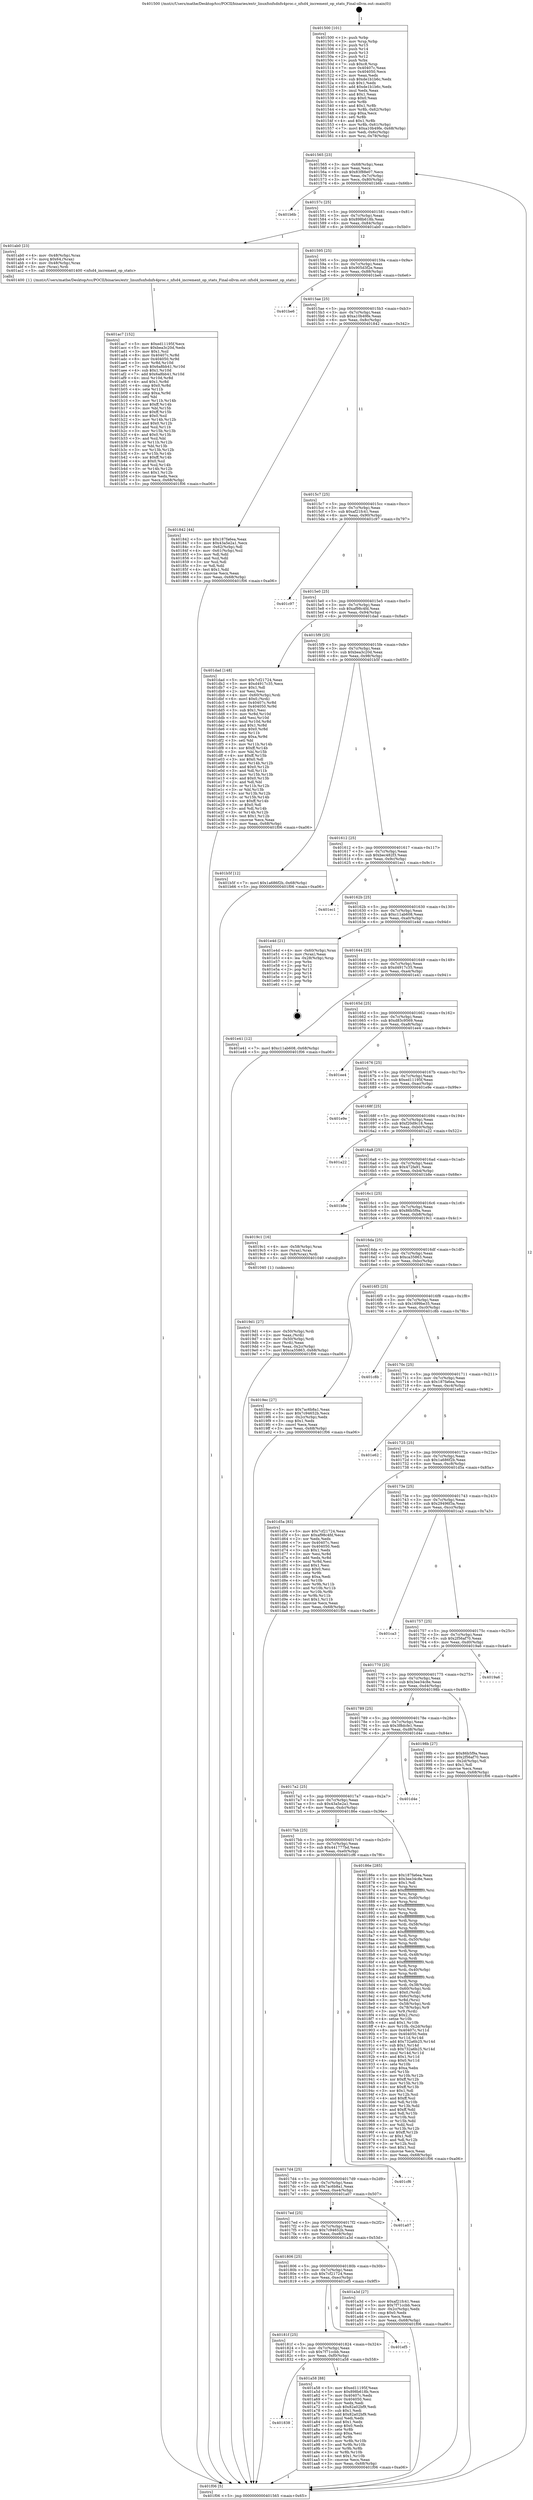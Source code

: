 digraph "0x401500" {
  label = "0x401500 (/mnt/c/Users/mathe/Desktop/tcc/POCII/binaries/extr_linuxfsnfsdnfs4proc.c_nfsd4_increment_op_stats_Final-ollvm.out::main(0))"
  labelloc = "t"
  node[shape=record]

  Entry [label="",width=0.3,height=0.3,shape=circle,fillcolor=black,style=filled]
  "0x401565" [label="{
     0x401565 [23]\l
     | [instrs]\l
     &nbsp;&nbsp;0x401565 \<+3\>: mov -0x68(%rbp),%eax\l
     &nbsp;&nbsp;0x401568 \<+2\>: mov %eax,%ecx\l
     &nbsp;&nbsp;0x40156a \<+6\>: sub $0x83f88e07,%ecx\l
     &nbsp;&nbsp;0x401570 \<+3\>: mov %eax,-0x7c(%rbp)\l
     &nbsp;&nbsp;0x401573 \<+3\>: mov %ecx,-0x80(%rbp)\l
     &nbsp;&nbsp;0x401576 \<+6\>: je 0000000000401b6b \<main+0x66b\>\l
  }"]
  "0x401b6b" [label="{
     0x401b6b\l
  }", style=dashed]
  "0x40157c" [label="{
     0x40157c [25]\l
     | [instrs]\l
     &nbsp;&nbsp;0x40157c \<+5\>: jmp 0000000000401581 \<main+0x81\>\l
     &nbsp;&nbsp;0x401581 \<+3\>: mov -0x7c(%rbp),%eax\l
     &nbsp;&nbsp;0x401584 \<+5\>: sub $0x898b618b,%eax\l
     &nbsp;&nbsp;0x401589 \<+6\>: mov %eax,-0x84(%rbp)\l
     &nbsp;&nbsp;0x40158f \<+6\>: je 0000000000401ab0 \<main+0x5b0\>\l
  }"]
  Exit [label="",width=0.3,height=0.3,shape=circle,fillcolor=black,style=filled,peripheries=2]
  "0x401ab0" [label="{
     0x401ab0 [23]\l
     | [instrs]\l
     &nbsp;&nbsp;0x401ab0 \<+4\>: mov -0x48(%rbp),%rax\l
     &nbsp;&nbsp;0x401ab4 \<+7\>: movq $0x64,(%rax)\l
     &nbsp;&nbsp;0x401abb \<+4\>: mov -0x48(%rbp),%rax\l
     &nbsp;&nbsp;0x401abf \<+3\>: mov (%rax),%rdi\l
     &nbsp;&nbsp;0x401ac2 \<+5\>: call 0000000000401400 \<nfsd4_increment_op_stats\>\l
     | [calls]\l
     &nbsp;&nbsp;0x401400 \{1\} (/mnt/c/Users/mathe/Desktop/tcc/POCII/binaries/extr_linuxfsnfsdnfs4proc.c_nfsd4_increment_op_stats_Final-ollvm.out::nfsd4_increment_op_stats)\l
  }"]
  "0x401595" [label="{
     0x401595 [25]\l
     | [instrs]\l
     &nbsp;&nbsp;0x401595 \<+5\>: jmp 000000000040159a \<main+0x9a\>\l
     &nbsp;&nbsp;0x40159a \<+3\>: mov -0x7c(%rbp),%eax\l
     &nbsp;&nbsp;0x40159d \<+5\>: sub $0x905d3f2e,%eax\l
     &nbsp;&nbsp;0x4015a2 \<+6\>: mov %eax,-0x88(%rbp)\l
     &nbsp;&nbsp;0x4015a8 \<+6\>: je 0000000000401be6 \<main+0x6e6\>\l
  }"]
  "0x401ac7" [label="{
     0x401ac7 [152]\l
     | [instrs]\l
     &nbsp;&nbsp;0x401ac7 \<+5\>: mov $0xed11195f,%ecx\l
     &nbsp;&nbsp;0x401acc \<+5\>: mov $0xbea3c20d,%edx\l
     &nbsp;&nbsp;0x401ad1 \<+3\>: mov $0x1,%sil\l
     &nbsp;&nbsp;0x401ad4 \<+8\>: mov 0x40407c,%r8d\l
     &nbsp;&nbsp;0x401adc \<+8\>: mov 0x404050,%r9d\l
     &nbsp;&nbsp;0x401ae4 \<+3\>: mov %r8d,%r10d\l
     &nbsp;&nbsp;0x401ae7 \<+7\>: sub $0x6a8bb41,%r10d\l
     &nbsp;&nbsp;0x401aee \<+4\>: sub $0x1,%r10d\l
     &nbsp;&nbsp;0x401af2 \<+7\>: add $0x6a8bb41,%r10d\l
     &nbsp;&nbsp;0x401af9 \<+4\>: imul %r10d,%r8d\l
     &nbsp;&nbsp;0x401afd \<+4\>: and $0x1,%r8d\l
     &nbsp;&nbsp;0x401b01 \<+4\>: cmp $0x0,%r8d\l
     &nbsp;&nbsp;0x401b05 \<+4\>: sete %r11b\l
     &nbsp;&nbsp;0x401b09 \<+4\>: cmp $0xa,%r9d\l
     &nbsp;&nbsp;0x401b0d \<+3\>: setl %bl\l
     &nbsp;&nbsp;0x401b10 \<+3\>: mov %r11b,%r14b\l
     &nbsp;&nbsp;0x401b13 \<+4\>: xor $0xff,%r14b\l
     &nbsp;&nbsp;0x401b17 \<+3\>: mov %bl,%r15b\l
     &nbsp;&nbsp;0x401b1a \<+4\>: xor $0xff,%r15b\l
     &nbsp;&nbsp;0x401b1e \<+4\>: xor $0x0,%sil\l
     &nbsp;&nbsp;0x401b22 \<+3\>: mov %r14b,%r12b\l
     &nbsp;&nbsp;0x401b25 \<+4\>: and $0x0,%r12b\l
     &nbsp;&nbsp;0x401b29 \<+3\>: and %sil,%r11b\l
     &nbsp;&nbsp;0x401b2c \<+3\>: mov %r15b,%r13b\l
     &nbsp;&nbsp;0x401b2f \<+4\>: and $0x0,%r13b\l
     &nbsp;&nbsp;0x401b33 \<+3\>: and %sil,%bl\l
     &nbsp;&nbsp;0x401b36 \<+3\>: or %r11b,%r12b\l
     &nbsp;&nbsp;0x401b39 \<+3\>: or %bl,%r13b\l
     &nbsp;&nbsp;0x401b3c \<+3\>: xor %r13b,%r12b\l
     &nbsp;&nbsp;0x401b3f \<+3\>: or %r15b,%r14b\l
     &nbsp;&nbsp;0x401b42 \<+4\>: xor $0xff,%r14b\l
     &nbsp;&nbsp;0x401b46 \<+4\>: or $0x0,%sil\l
     &nbsp;&nbsp;0x401b4a \<+3\>: and %sil,%r14b\l
     &nbsp;&nbsp;0x401b4d \<+3\>: or %r14b,%r12b\l
     &nbsp;&nbsp;0x401b50 \<+4\>: test $0x1,%r12b\l
     &nbsp;&nbsp;0x401b54 \<+3\>: cmovne %edx,%ecx\l
     &nbsp;&nbsp;0x401b57 \<+3\>: mov %ecx,-0x68(%rbp)\l
     &nbsp;&nbsp;0x401b5a \<+5\>: jmp 0000000000401f06 \<main+0xa06\>\l
  }"]
  "0x401be6" [label="{
     0x401be6\l
  }", style=dashed]
  "0x4015ae" [label="{
     0x4015ae [25]\l
     | [instrs]\l
     &nbsp;&nbsp;0x4015ae \<+5\>: jmp 00000000004015b3 \<main+0xb3\>\l
     &nbsp;&nbsp;0x4015b3 \<+3\>: mov -0x7c(%rbp),%eax\l
     &nbsp;&nbsp;0x4015b6 \<+5\>: sub $0xa10b49fe,%eax\l
     &nbsp;&nbsp;0x4015bb \<+6\>: mov %eax,-0x8c(%rbp)\l
     &nbsp;&nbsp;0x4015c1 \<+6\>: je 0000000000401842 \<main+0x342\>\l
  }"]
  "0x401838" [label="{
     0x401838\l
  }", style=dashed]
  "0x401842" [label="{
     0x401842 [44]\l
     | [instrs]\l
     &nbsp;&nbsp;0x401842 \<+5\>: mov $0x187fa6ea,%eax\l
     &nbsp;&nbsp;0x401847 \<+5\>: mov $0x43a5e2a1,%ecx\l
     &nbsp;&nbsp;0x40184c \<+3\>: mov -0x62(%rbp),%dl\l
     &nbsp;&nbsp;0x40184f \<+4\>: mov -0x61(%rbp),%sil\l
     &nbsp;&nbsp;0x401853 \<+3\>: mov %dl,%dil\l
     &nbsp;&nbsp;0x401856 \<+3\>: and %sil,%dil\l
     &nbsp;&nbsp;0x401859 \<+3\>: xor %sil,%dl\l
     &nbsp;&nbsp;0x40185c \<+3\>: or %dl,%dil\l
     &nbsp;&nbsp;0x40185f \<+4\>: test $0x1,%dil\l
     &nbsp;&nbsp;0x401863 \<+3\>: cmovne %ecx,%eax\l
     &nbsp;&nbsp;0x401866 \<+3\>: mov %eax,-0x68(%rbp)\l
     &nbsp;&nbsp;0x401869 \<+5\>: jmp 0000000000401f06 \<main+0xa06\>\l
  }"]
  "0x4015c7" [label="{
     0x4015c7 [25]\l
     | [instrs]\l
     &nbsp;&nbsp;0x4015c7 \<+5\>: jmp 00000000004015cc \<main+0xcc\>\l
     &nbsp;&nbsp;0x4015cc \<+3\>: mov -0x7c(%rbp),%eax\l
     &nbsp;&nbsp;0x4015cf \<+5\>: sub $0xaf21fc41,%eax\l
     &nbsp;&nbsp;0x4015d4 \<+6\>: mov %eax,-0x90(%rbp)\l
     &nbsp;&nbsp;0x4015da \<+6\>: je 0000000000401c97 \<main+0x797\>\l
  }"]
  "0x401f06" [label="{
     0x401f06 [5]\l
     | [instrs]\l
     &nbsp;&nbsp;0x401f06 \<+5\>: jmp 0000000000401565 \<main+0x65\>\l
  }"]
  "0x401500" [label="{
     0x401500 [101]\l
     | [instrs]\l
     &nbsp;&nbsp;0x401500 \<+1\>: push %rbp\l
     &nbsp;&nbsp;0x401501 \<+3\>: mov %rsp,%rbp\l
     &nbsp;&nbsp;0x401504 \<+2\>: push %r15\l
     &nbsp;&nbsp;0x401506 \<+2\>: push %r14\l
     &nbsp;&nbsp;0x401508 \<+2\>: push %r13\l
     &nbsp;&nbsp;0x40150a \<+2\>: push %r12\l
     &nbsp;&nbsp;0x40150c \<+1\>: push %rbx\l
     &nbsp;&nbsp;0x40150d \<+7\>: sub $0xc8,%rsp\l
     &nbsp;&nbsp;0x401514 \<+7\>: mov 0x40407c,%eax\l
     &nbsp;&nbsp;0x40151b \<+7\>: mov 0x404050,%ecx\l
     &nbsp;&nbsp;0x401522 \<+2\>: mov %eax,%edx\l
     &nbsp;&nbsp;0x401524 \<+6\>: sub $0xde1b1b6c,%edx\l
     &nbsp;&nbsp;0x40152a \<+3\>: sub $0x1,%edx\l
     &nbsp;&nbsp;0x40152d \<+6\>: add $0xde1b1b6c,%edx\l
     &nbsp;&nbsp;0x401533 \<+3\>: imul %edx,%eax\l
     &nbsp;&nbsp;0x401536 \<+3\>: and $0x1,%eax\l
     &nbsp;&nbsp;0x401539 \<+3\>: cmp $0x0,%eax\l
     &nbsp;&nbsp;0x40153c \<+4\>: sete %r8b\l
     &nbsp;&nbsp;0x401540 \<+4\>: and $0x1,%r8b\l
     &nbsp;&nbsp;0x401544 \<+4\>: mov %r8b,-0x62(%rbp)\l
     &nbsp;&nbsp;0x401548 \<+3\>: cmp $0xa,%ecx\l
     &nbsp;&nbsp;0x40154b \<+4\>: setl %r8b\l
     &nbsp;&nbsp;0x40154f \<+4\>: and $0x1,%r8b\l
     &nbsp;&nbsp;0x401553 \<+4\>: mov %r8b,-0x61(%rbp)\l
     &nbsp;&nbsp;0x401557 \<+7\>: movl $0xa10b49fe,-0x68(%rbp)\l
     &nbsp;&nbsp;0x40155e \<+3\>: mov %edi,-0x6c(%rbp)\l
     &nbsp;&nbsp;0x401561 \<+4\>: mov %rsi,-0x78(%rbp)\l
  }"]
  "0x401a58" [label="{
     0x401a58 [88]\l
     | [instrs]\l
     &nbsp;&nbsp;0x401a58 \<+5\>: mov $0xed11195f,%eax\l
     &nbsp;&nbsp;0x401a5d \<+5\>: mov $0x898b618b,%ecx\l
     &nbsp;&nbsp;0x401a62 \<+7\>: mov 0x40407c,%edx\l
     &nbsp;&nbsp;0x401a69 \<+7\>: mov 0x404050,%esi\l
     &nbsp;&nbsp;0x401a70 \<+2\>: mov %edx,%edi\l
     &nbsp;&nbsp;0x401a72 \<+6\>: sub $0x82a02bf9,%edi\l
     &nbsp;&nbsp;0x401a78 \<+3\>: sub $0x1,%edi\l
     &nbsp;&nbsp;0x401a7b \<+6\>: add $0x82a02bf9,%edi\l
     &nbsp;&nbsp;0x401a81 \<+3\>: imul %edi,%edx\l
     &nbsp;&nbsp;0x401a84 \<+3\>: and $0x1,%edx\l
     &nbsp;&nbsp;0x401a87 \<+3\>: cmp $0x0,%edx\l
     &nbsp;&nbsp;0x401a8a \<+4\>: sete %r8b\l
     &nbsp;&nbsp;0x401a8e \<+3\>: cmp $0xa,%esi\l
     &nbsp;&nbsp;0x401a91 \<+4\>: setl %r9b\l
     &nbsp;&nbsp;0x401a95 \<+3\>: mov %r8b,%r10b\l
     &nbsp;&nbsp;0x401a98 \<+3\>: and %r9b,%r10b\l
     &nbsp;&nbsp;0x401a9b \<+3\>: xor %r9b,%r8b\l
     &nbsp;&nbsp;0x401a9e \<+3\>: or %r8b,%r10b\l
     &nbsp;&nbsp;0x401aa1 \<+4\>: test $0x1,%r10b\l
     &nbsp;&nbsp;0x401aa5 \<+3\>: cmovne %ecx,%eax\l
     &nbsp;&nbsp;0x401aa8 \<+3\>: mov %eax,-0x68(%rbp)\l
     &nbsp;&nbsp;0x401aab \<+5\>: jmp 0000000000401f06 \<main+0xa06\>\l
  }"]
  "0x401c97" [label="{
     0x401c97\l
  }", style=dashed]
  "0x4015e0" [label="{
     0x4015e0 [25]\l
     | [instrs]\l
     &nbsp;&nbsp;0x4015e0 \<+5\>: jmp 00000000004015e5 \<main+0xe5\>\l
     &nbsp;&nbsp;0x4015e5 \<+3\>: mov -0x7c(%rbp),%eax\l
     &nbsp;&nbsp;0x4015e8 \<+5\>: sub $0xaf98c4fd,%eax\l
     &nbsp;&nbsp;0x4015ed \<+6\>: mov %eax,-0x94(%rbp)\l
     &nbsp;&nbsp;0x4015f3 \<+6\>: je 0000000000401dad \<main+0x8ad\>\l
  }"]
  "0x40181f" [label="{
     0x40181f [25]\l
     | [instrs]\l
     &nbsp;&nbsp;0x40181f \<+5\>: jmp 0000000000401824 \<main+0x324\>\l
     &nbsp;&nbsp;0x401824 \<+3\>: mov -0x7c(%rbp),%eax\l
     &nbsp;&nbsp;0x401827 \<+5\>: sub $0x7f71ccbb,%eax\l
     &nbsp;&nbsp;0x40182c \<+6\>: mov %eax,-0xf0(%rbp)\l
     &nbsp;&nbsp;0x401832 \<+6\>: je 0000000000401a58 \<main+0x558\>\l
  }"]
  "0x401dad" [label="{
     0x401dad [148]\l
     | [instrs]\l
     &nbsp;&nbsp;0x401dad \<+5\>: mov $0x7cf21724,%eax\l
     &nbsp;&nbsp;0x401db2 \<+5\>: mov $0xd4917c35,%ecx\l
     &nbsp;&nbsp;0x401db7 \<+2\>: mov $0x1,%dl\l
     &nbsp;&nbsp;0x401db9 \<+2\>: xor %esi,%esi\l
     &nbsp;&nbsp;0x401dbb \<+4\>: mov -0x60(%rbp),%rdi\l
     &nbsp;&nbsp;0x401dbf \<+6\>: movl $0x0,(%rdi)\l
     &nbsp;&nbsp;0x401dc5 \<+8\>: mov 0x40407c,%r8d\l
     &nbsp;&nbsp;0x401dcd \<+8\>: mov 0x404050,%r9d\l
     &nbsp;&nbsp;0x401dd5 \<+3\>: sub $0x1,%esi\l
     &nbsp;&nbsp;0x401dd8 \<+3\>: mov %r8d,%r10d\l
     &nbsp;&nbsp;0x401ddb \<+3\>: add %esi,%r10d\l
     &nbsp;&nbsp;0x401dde \<+4\>: imul %r10d,%r8d\l
     &nbsp;&nbsp;0x401de2 \<+4\>: and $0x1,%r8d\l
     &nbsp;&nbsp;0x401de6 \<+4\>: cmp $0x0,%r8d\l
     &nbsp;&nbsp;0x401dea \<+4\>: sete %r11b\l
     &nbsp;&nbsp;0x401dee \<+4\>: cmp $0xa,%r9d\l
     &nbsp;&nbsp;0x401df2 \<+3\>: setl %bl\l
     &nbsp;&nbsp;0x401df5 \<+3\>: mov %r11b,%r14b\l
     &nbsp;&nbsp;0x401df8 \<+4\>: xor $0xff,%r14b\l
     &nbsp;&nbsp;0x401dfc \<+3\>: mov %bl,%r15b\l
     &nbsp;&nbsp;0x401dff \<+4\>: xor $0xff,%r15b\l
     &nbsp;&nbsp;0x401e03 \<+3\>: xor $0x0,%dl\l
     &nbsp;&nbsp;0x401e06 \<+3\>: mov %r14b,%r12b\l
     &nbsp;&nbsp;0x401e09 \<+4\>: and $0x0,%r12b\l
     &nbsp;&nbsp;0x401e0d \<+3\>: and %dl,%r11b\l
     &nbsp;&nbsp;0x401e10 \<+3\>: mov %r15b,%r13b\l
     &nbsp;&nbsp;0x401e13 \<+4\>: and $0x0,%r13b\l
     &nbsp;&nbsp;0x401e17 \<+2\>: and %dl,%bl\l
     &nbsp;&nbsp;0x401e19 \<+3\>: or %r11b,%r12b\l
     &nbsp;&nbsp;0x401e1c \<+3\>: or %bl,%r13b\l
     &nbsp;&nbsp;0x401e1f \<+3\>: xor %r13b,%r12b\l
     &nbsp;&nbsp;0x401e22 \<+3\>: or %r15b,%r14b\l
     &nbsp;&nbsp;0x401e25 \<+4\>: xor $0xff,%r14b\l
     &nbsp;&nbsp;0x401e29 \<+3\>: or $0x0,%dl\l
     &nbsp;&nbsp;0x401e2c \<+3\>: and %dl,%r14b\l
     &nbsp;&nbsp;0x401e2f \<+3\>: or %r14b,%r12b\l
     &nbsp;&nbsp;0x401e32 \<+4\>: test $0x1,%r12b\l
     &nbsp;&nbsp;0x401e36 \<+3\>: cmovne %ecx,%eax\l
     &nbsp;&nbsp;0x401e39 \<+3\>: mov %eax,-0x68(%rbp)\l
     &nbsp;&nbsp;0x401e3c \<+5\>: jmp 0000000000401f06 \<main+0xa06\>\l
  }"]
  "0x4015f9" [label="{
     0x4015f9 [25]\l
     | [instrs]\l
     &nbsp;&nbsp;0x4015f9 \<+5\>: jmp 00000000004015fe \<main+0xfe\>\l
     &nbsp;&nbsp;0x4015fe \<+3\>: mov -0x7c(%rbp),%eax\l
     &nbsp;&nbsp;0x401601 \<+5\>: sub $0xbea3c20d,%eax\l
     &nbsp;&nbsp;0x401606 \<+6\>: mov %eax,-0x98(%rbp)\l
     &nbsp;&nbsp;0x40160c \<+6\>: je 0000000000401b5f \<main+0x65f\>\l
  }"]
  "0x401ef5" [label="{
     0x401ef5\l
  }", style=dashed]
  "0x401b5f" [label="{
     0x401b5f [12]\l
     | [instrs]\l
     &nbsp;&nbsp;0x401b5f \<+7\>: movl $0x1a686f2b,-0x68(%rbp)\l
     &nbsp;&nbsp;0x401b66 \<+5\>: jmp 0000000000401f06 \<main+0xa06\>\l
  }"]
  "0x401612" [label="{
     0x401612 [25]\l
     | [instrs]\l
     &nbsp;&nbsp;0x401612 \<+5\>: jmp 0000000000401617 \<main+0x117\>\l
     &nbsp;&nbsp;0x401617 \<+3\>: mov -0x7c(%rbp),%eax\l
     &nbsp;&nbsp;0x40161a \<+5\>: sub $0xbec482f3,%eax\l
     &nbsp;&nbsp;0x40161f \<+6\>: mov %eax,-0x9c(%rbp)\l
     &nbsp;&nbsp;0x401625 \<+6\>: je 0000000000401ec1 \<main+0x9c1\>\l
  }"]
  "0x401806" [label="{
     0x401806 [25]\l
     | [instrs]\l
     &nbsp;&nbsp;0x401806 \<+5\>: jmp 000000000040180b \<main+0x30b\>\l
     &nbsp;&nbsp;0x40180b \<+3\>: mov -0x7c(%rbp),%eax\l
     &nbsp;&nbsp;0x40180e \<+5\>: sub $0x7cf21724,%eax\l
     &nbsp;&nbsp;0x401813 \<+6\>: mov %eax,-0xec(%rbp)\l
     &nbsp;&nbsp;0x401819 \<+6\>: je 0000000000401ef5 \<main+0x9f5\>\l
  }"]
  "0x401ec1" [label="{
     0x401ec1\l
  }", style=dashed]
  "0x40162b" [label="{
     0x40162b [25]\l
     | [instrs]\l
     &nbsp;&nbsp;0x40162b \<+5\>: jmp 0000000000401630 \<main+0x130\>\l
     &nbsp;&nbsp;0x401630 \<+3\>: mov -0x7c(%rbp),%eax\l
     &nbsp;&nbsp;0x401633 \<+5\>: sub $0xc11ab608,%eax\l
     &nbsp;&nbsp;0x401638 \<+6\>: mov %eax,-0xa0(%rbp)\l
     &nbsp;&nbsp;0x40163e \<+6\>: je 0000000000401e4d \<main+0x94d\>\l
  }"]
  "0x401a3d" [label="{
     0x401a3d [27]\l
     | [instrs]\l
     &nbsp;&nbsp;0x401a3d \<+5\>: mov $0xaf21fc41,%eax\l
     &nbsp;&nbsp;0x401a42 \<+5\>: mov $0x7f71ccbb,%ecx\l
     &nbsp;&nbsp;0x401a47 \<+3\>: mov -0x2c(%rbp),%edx\l
     &nbsp;&nbsp;0x401a4a \<+3\>: cmp $0x0,%edx\l
     &nbsp;&nbsp;0x401a4d \<+3\>: cmove %ecx,%eax\l
     &nbsp;&nbsp;0x401a50 \<+3\>: mov %eax,-0x68(%rbp)\l
     &nbsp;&nbsp;0x401a53 \<+5\>: jmp 0000000000401f06 \<main+0xa06\>\l
  }"]
  "0x401e4d" [label="{
     0x401e4d [21]\l
     | [instrs]\l
     &nbsp;&nbsp;0x401e4d \<+4\>: mov -0x60(%rbp),%rax\l
     &nbsp;&nbsp;0x401e51 \<+2\>: mov (%rax),%eax\l
     &nbsp;&nbsp;0x401e53 \<+4\>: lea -0x28(%rbp),%rsp\l
     &nbsp;&nbsp;0x401e57 \<+1\>: pop %rbx\l
     &nbsp;&nbsp;0x401e58 \<+2\>: pop %r12\l
     &nbsp;&nbsp;0x401e5a \<+2\>: pop %r13\l
     &nbsp;&nbsp;0x401e5c \<+2\>: pop %r14\l
     &nbsp;&nbsp;0x401e5e \<+2\>: pop %r15\l
     &nbsp;&nbsp;0x401e60 \<+1\>: pop %rbp\l
     &nbsp;&nbsp;0x401e61 \<+1\>: ret\l
  }"]
  "0x401644" [label="{
     0x401644 [25]\l
     | [instrs]\l
     &nbsp;&nbsp;0x401644 \<+5\>: jmp 0000000000401649 \<main+0x149\>\l
     &nbsp;&nbsp;0x401649 \<+3\>: mov -0x7c(%rbp),%eax\l
     &nbsp;&nbsp;0x40164c \<+5\>: sub $0xd4917c35,%eax\l
     &nbsp;&nbsp;0x401651 \<+6\>: mov %eax,-0xa4(%rbp)\l
     &nbsp;&nbsp;0x401657 \<+6\>: je 0000000000401e41 \<main+0x941\>\l
  }"]
  "0x4017ed" [label="{
     0x4017ed [25]\l
     | [instrs]\l
     &nbsp;&nbsp;0x4017ed \<+5\>: jmp 00000000004017f2 \<main+0x2f2\>\l
     &nbsp;&nbsp;0x4017f2 \<+3\>: mov -0x7c(%rbp),%eax\l
     &nbsp;&nbsp;0x4017f5 \<+5\>: sub $0x7c94652b,%eax\l
     &nbsp;&nbsp;0x4017fa \<+6\>: mov %eax,-0xe8(%rbp)\l
     &nbsp;&nbsp;0x401800 \<+6\>: je 0000000000401a3d \<main+0x53d\>\l
  }"]
  "0x401e41" [label="{
     0x401e41 [12]\l
     | [instrs]\l
     &nbsp;&nbsp;0x401e41 \<+7\>: movl $0xc11ab608,-0x68(%rbp)\l
     &nbsp;&nbsp;0x401e48 \<+5\>: jmp 0000000000401f06 \<main+0xa06\>\l
  }"]
  "0x40165d" [label="{
     0x40165d [25]\l
     | [instrs]\l
     &nbsp;&nbsp;0x40165d \<+5\>: jmp 0000000000401662 \<main+0x162\>\l
     &nbsp;&nbsp;0x401662 \<+3\>: mov -0x7c(%rbp),%eax\l
     &nbsp;&nbsp;0x401665 \<+5\>: sub $0xd83c9569,%eax\l
     &nbsp;&nbsp;0x40166a \<+6\>: mov %eax,-0xa8(%rbp)\l
     &nbsp;&nbsp;0x401670 \<+6\>: je 0000000000401ee4 \<main+0x9e4\>\l
  }"]
  "0x401a07" [label="{
     0x401a07\l
  }", style=dashed]
  "0x401ee4" [label="{
     0x401ee4\l
  }", style=dashed]
  "0x401676" [label="{
     0x401676 [25]\l
     | [instrs]\l
     &nbsp;&nbsp;0x401676 \<+5\>: jmp 000000000040167b \<main+0x17b\>\l
     &nbsp;&nbsp;0x40167b \<+3\>: mov -0x7c(%rbp),%eax\l
     &nbsp;&nbsp;0x40167e \<+5\>: sub $0xed11195f,%eax\l
     &nbsp;&nbsp;0x401683 \<+6\>: mov %eax,-0xac(%rbp)\l
     &nbsp;&nbsp;0x401689 \<+6\>: je 0000000000401e9e \<main+0x99e\>\l
  }"]
  "0x4017d4" [label="{
     0x4017d4 [25]\l
     | [instrs]\l
     &nbsp;&nbsp;0x4017d4 \<+5\>: jmp 00000000004017d9 \<main+0x2d9\>\l
     &nbsp;&nbsp;0x4017d9 \<+3\>: mov -0x7c(%rbp),%eax\l
     &nbsp;&nbsp;0x4017dc \<+5\>: sub $0x7ac6b8a1,%eax\l
     &nbsp;&nbsp;0x4017e1 \<+6\>: mov %eax,-0xe4(%rbp)\l
     &nbsp;&nbsp;0x4017e7 \<+6\>: je 0000000000401a07 \<main+0x507\>\l
  }"]
  "0x401e9e" [label="{
     0x401e9e\l
  }", style=dashed]
  "0x40168f" [label="{
     0x40168f [25]\l
     | [instrs]\l
     &nbsp;&nbsp;0x40168f \<+5\>: jmp 0000000000401694 \<main+0x194\>\l
     &nbsp;&nbsp;0x401694 \<+3\>: mov -0x7c(%rbp),%eax\l
     &nbsp;&nbsp;0x401697 \<+5\>: sub $0xf20d9c18,%eax\l
     &nbsp;&nbsp;0x40169c \<+6\>: mov %eax,-0xb0(%rbp)\l
     &nbsp;&nbsp;0x4016a2 \<+6\>: je 0000000000401a22 \<main+0x522\>\l
  }"]
  "0x401cf6" [label="{
     0x401cf6\l
  }", style=dashed]
  "0x401a22" [label="{
     0x401a22\l
  }", style=dashed]
  "0x4016a8" [label="{
     0x4016a8 [25]\l
     | [instrs]\l
     &nbsp;&nbsp;0x4016a8 \<+5\>: jmp 00000000004016ad \<main+0x1ad\>\l
     &nbsp;&nbsp;0x4016ad \<+3\>: mov -0x7c(%rbp),%eax\l
     &nbsp;&nbsp;0x4016b0 \<+5\>: sub $0x472fa91,%eax\l
     &nbsp;&nbsp;0x4016b5 \<+6\>: mov %eax,-0xb4(%rbp)\l
     &nbsp;&nbsp;0x4016bb \<+6\>: je 0000000000401b8e \<main+0x68e\>\l
  }"]
  "0x4019d1" [label="{
     0x4019d1 [27]\l
     | [instrs]\l
     &nbsp;&nbsp;0x4019d1 \<+4\>: mov -0x50(%rbp),%rdi\l
     &nbsp;&nbsp;0x4019d5 \<+2\>: mov %eax,(%rdi)\l
     &nbsp;&nbsp;0x4019d7 \<+4\>: mov -0x50(%rbp),%rdi\l
     &nbsp;&nbsp;0x4019db \<+2\>: mov (%rdi),%eax\l
     &nbsp;&nbsp;0x4019dd \<+3\>: mov %eax,-0x2c(%rbp)\l
     &nbsp;&nbsp;0x4019e0 \<+7\>: movl $0xca35863,-0x68(%rbp)\l
     &nbsp;&nbsp;0x4019e7 \<+5\>: jmp 0000000000401f06 \<main+0xa06\>\l
  }"]
  "0x401b8e" [label="{
     0x401b8e\l
  }", style=dashed]
  "0x4016c1" [label="{
     0x4016c1 [25]\l
     | [instrs]\l
     &nbsp;&nbsp;0x4016c1 \<+5\>: jmp 00000000004016c6 \<main+0x1c6\>\l
     &nbsp;&nbsp;0x4016c6 \<+3\>: mov -0x7c(%rbp),%eax\l
     &nbsp;&nbsp;0x4016c9 \<+5\>: sub $0x86b5f9a,%eax\l
     &nbsp;&nbsp;0x4016ce \<+6\>: mov %eax,-0xb8(%rbp)\l
     &nbsp;&nbsp;0x4016d4 \<+6\>: je 00000000004019c1 \<main+0x4c1\>\l
  }"]
  "0x4017bb" [label="{
     0x4017bb [25]\l
     | [instrs]\l
     &nbsp;&nbsp;0x4017bb \<+5\>: jmp 00000000004017c0 \<main+0x2c0\>\l
     &nbsp;&nbsp;0x4017c0 \<+3\>: mov -0x7c(%rbp),%eax\l
     &nbsp;&nbsp;0x4017c3 \<+5\>: sub $0x441777bd,%eax\l
     &nbsp;&nbsp;0x4017c8 \<+6\>: mov %eax,-0xe0(%rbp)\l
     &nbsp;&nbsp;0x4017ce \<+6\>: je 0000000000401cf6 \<main+0x7f6\>\l
  }"]
  "0x4019c1" [label="{
     0x4019c1 [16]\l
     | [instrs]\l
     &nbsp;&nbsp;0x4019c1 \<+4\>: mov -0x58(%rbp),%rax\l
     &nbsp;&nbsp;0x4019c5 \<+3\>: mov (%rax),%rax\l
     &nbsp;&nbsp;0x4019c8 \<+4\>: mov 0x8(%rax),%rdi\l
     &nbsp;&nbsp;0x4019cc \<+5\>: call 0000000000401040 \<atoi@plt\>\l
     | [calls]\l
     &nbsp;&nbsp;0x401040 \{1\} (unknown)\l
  }"]
  "0x4016da" [label="{
     0x4016da [25]\l
     | [instrs]\l
     &nbsp;&nbsp;0x4016da \<+5\>: jmp 00000000004016df \<main+0x1df\>\l
     &nbsp;&nbsp;0x4016df \<+3\>: mov -0x7c(%rbp),%eax\l
     &nbsp;&nbsp;0x4016e2 \<+5\>: sub $0xca35863,%eax\l
     &nbsp;&nbsp;0x4016e7 \<+6\>: mov %eax,-0xbc(%rbp)\l
     &nbsp;&nbsp;0x4016ed \<+6\>: je 00000000004019ec \<main+0x4ec\>\l
  }"]
  "0x40186e" [label="{
     0x40186e [285]\l
     | [instrs]\l
     &nbsp;&nbsp;0x40186e \<+5\>: mov $0x187fa6ea,%eax\l
     &nbsp;&nbsp;0x401873 \<+5\>: mov $0x3ee34c8e,%ecx\l
     &nbsp;&nbsp;0x401878 \<+2\>: mov $0x1,%dl\l
     &nbsp;&nbsp;0x40187a \<+3\>: mov %rsp,%rsi\l
     &nbsp;&nbsp;0x40187d \<+4\>: add $0xfffffffffffffff0,%rsi\l
     &nbsp;&nbsp;0x401881 \<+3\>: mov %rsi,%rsp\l
     &nbsp;&nbsp;0x401884 \<+4\>: mov %rsi,-0x60(%rbp)\l
     &nbsp;&nbsp;0x401888 \<+3\>: mov %rsp,%rsi\l
     &nbsp;&nbsp;0x40188b \<+4\>: add $0xfffffffffffffff0,%rsi\l
     &nbsp;&nbsp;0x40188f \<+3\>: mov %rsi,%rsp\l
     &nbsp;&nbsp;0x401892 \<+3\>: mov %rsp,%rdi\l
     &nbsp;&nbsp;0x401895 \<+4\>: add $0xfffffffffffffff0,%rdi\l
     &nbsp;&nbsp;0x401899 \<+3\>: mov %rdi,%rsp\l
     &nbsp;&nbsp;0x40189c \<+4\>: mov %rdi,-0x58(%rbp)\l
     &nbsp;&nbsp;0x4018a0 \<+3\>: mov %rsp,%rdi\l
     &nbsp;&nbsp;0x4018a3 \<+4\>: add $0xfffffffffffffff0,%rdi\l
     &nbsp;&nbsp;0x4018a7 \<+3\>: mov %rdi,%rsp\l
     &nbsp;&nbsp;0x4018aa \<+4\>: mov %rdi,-0x50(%rbp)\l
     &nbsp;&nbsp;0x4018ae \<+3\>: mov %rsp,%rdi\l
     &nbsp;&nbsp;0x4018b1 \<+4\>: add $0xfffffffffffffff0,%rdi\l
     &nbsp;&nbsp;0x4018b5 \<+3\>: mov %rdi,%rsp\l
     &nbsp;&nbsp;0x4018b8 \<+4\>: mov %rdi,-0x48(%rbp)\l
     &nbsp;&nbsp;0x4018bc \<+3\>: mov %rsp,%rdi\l
     &nbsp;&nbsp;0x4018bf \<+4\>: add $0xfffffffffffffff0,%rdi\l
     &nbsp;&nbsp;0x4018c3 \<+3\>: mov %rdi,%rsp\l
     &nbsp;&nbsp;0x4018c6 \<+4\>: mov %rdi,-0x40(%rbp)\l
     &nbsp;&nbsp;0x4018ca \<+3\>: mov %rsp,%rdi\l
     &nbsp;&nbsp;0x4018cd \<+4\>: add $0xfffffffffffffff0,%rdi\l
     &nbsp;&nbsp;0x4018d1 \<+3\>: mov %rdi,%rsp\l
     &nbsp;&nbsp;0x4018d4 \<+4\>: mov %rdi,-0x38(%rbp)\l
     &nbsp;&nbsp;0x4018d8 \<+4\>: mov -0x60(%rbp),%rdi\l
     &nbsp;&nbsp;0x4018dc \<+6\>: movl $0x0,(%rdi)\l
     &nbsp;&nbsp;0x4018e2 \<+4\>: mov -0x6c(%rbp),%r8d\l
     &nbsp;&nbsp;0x4018e6 \<+3\>: mov %r8d,(%rsi)\l
     &nbsp;&nbsp;0x4018e9 \<+4\>: mov -0x58(%rbp),%rdi\l
     &nbsp;&nbsp;0x4018ed \<+4\>: mov -0x78(%rbp),%r9\l
     &nbsp;&nbsp;0x4018f1 \<+3\>: mov %r9,(%rdi)\l
     &nbsp;&nbsp;0x4018f4 \<+3\>: cmpl $0x2,(%rsi)\l
     &nbsp;&nbsp;0x4018f7 \<+4\>: setne %r10b\l
     &nbsp;&nbsp;0x4018fb \<+4\>: and $0x1,%r10b\l
     &nbsp;&nbsp;0x4018ff \<+4\>: mov %r10b,-0x2d(%rbp)\l
     &nbsp;&nbsp;0x401903 \<+8\>: mov 0x40407c,%r11d\l
     &nbsp;&nbsp;0x40190b \<+7\>: mov 0x404050,%ebx\l
     &nbsp;&nbsp;0x401912 \<+3\>: mov %r11d,%r14d\l
     &nbsp;&nbsp;0x401915 \<+7\>: add $0x732a6b25,%r14d\l
     &nbsp;&nbsp;0x40191c \<+4\>: sub $0x1,%r14d\l
     &nbsp;&nbsp;0x401920 \<+7\>: sub $0x732a6b25,%r14d\l
     &nbsp;&nbsp;0x401927 \<+4\>: imul %r14d,%r11d\l
     &nbsp;&nbsp;0x40192b \<+4\>: and $0x1,%r11d\l
     &nbsp;&nbsp;0x40192f \<+4\>: cmp $0x0,%r11d\l
     &nbsp;&nbsp;0x401933 \<+4\>: sete %r10b\l
     &nbsp;&nbsp;0x401937 \<+3\>: cmp $0xa,%ebx\l
     &nbsp;&nbsp;0x40193a \<+4\>: setl %r15b\l
     &nbsp;&nbsp;0x40193e \<+3\>: mov %r10b,%r12b\l
     &nbsp;&nbsp;0x401941 \<+4\>: xor $0xff,%r12b\l
     &nbsp;&nbsp;0x401945 \<+3\>: mov %r15b,%r13b\l
     &nbsp;&nbsp;0x401948 \<+4\>: xor $0xff,%r13b\l
     &nbsp;&nbsp;0x40194c \<+3\>: xor $0x1,%dl\l
     &nbsp;&nbsp;0x40194f \<+3\>: mov %r12b,%sil\l
     &nbsp;&nbsp;0x401952 \<+4\>: and $0xff,%sil\l
     &nbsp;&nbsp;0x401956 \<+3\>: and %dl,%r10b\l
     &nbsp;&nbsp;0x401959 \<+3\>: mov %r13b,%dil\l
     &nbsp;&nbsp;0x40195c \<+4\>: and $0xff,%dil\l
     &nbsp;&nbsp;0x401960 \<+3\>: and %dl,%r15b\l
     &nbsp;&nbsp;0x401963 \<+3\>: or %r10b,%sil\l
     &nbsp;&nbsp;0x401966 \<+3\>: or %r15b,%dil\l
     &nbsp;&nbsp;0x401969 \<+3\>: xor %dil,%sil\l
     &nbsp;&nbsp;0x40196c \<+3\>: or %r13b,%r12b\l
     &nbsp;&nbsp;0x40196f \<+4\>: xor $0xff,%r12b\l
     &nbsp;&nbsp;0x401973 \<+3\>: or $0x1,%dl\l
     &nbsp;&nbsp;0x401976 \<+3\>: and %dl,%r12b\l
     &nbsp;&nbsp;0x401979 \<+3\>: or %r12b,%sil\l
     &nbsp;&nbsp;0x40197c \<+4\>: test $0x1,%sil\l
     &nbsp;&nbsp;0x401980 \<+3\>: cmovne %ecx,%eax\l
     &nbsp;&nbsp;0x401983 \<+3\>: mov %eax,-0x68(%rbp)\l
     &nbsp;&nbsp;0x401986 \<+5\>: jmp 0000000000401f06 \<main+0xa06\>\l
  }"]
  "0x4019ec" [label="{
     0x4019ec [27]\l
     | [instrs]\l
     &nbsp;&nbsp;0x4019ec \<+5\>: mov $0x7ac6b8a1,%eax\l
     &nbsp;&nbsp;0x4019f1 \<+5\>: mov $0x7c94652b,%ecx\l
     &nbsp;&nbsp;0x4019f6 \<+3\>: mov -0x2c(%rbp),%edx\l
     &nbsp;&nbsp;0x4019f9 \<+3\>: cmp $0x1,%edx\l
     &nbsp;&nbsp;0x4019fc \<+3\>: cmovl %ecx,%eax\l
     &nbsp;&nbsp;0x4019ff \<+3\>: mov %eax,-0x68(%rbp)\l
     &nbsp;&nbsp;0x401a02 \<+5\>: jmp 0000000000401f06 \<main+0xa06\>\l
  }"]
  "0x4016f3" [label="{
     0x4016f3 [25]\l
     | [instrs]\l
     &nbsp;&nbsp;0x4016f3 \<+5\>: jmp 00000000004016f8 \<main+0x1f8\>\l
     &nbsp;&nbsp;0x4016f8 \<+3\>: mov -0x7c(%rbp),%eax\l
     &nbsp;&nbsp;0x4016fb \<+5\>: sub $0x1699be35,%eax\l
     &nbsp;&nbsp;0x401700 \<+6\>: mov %eax,-0xc0(%rbp)\l
     &nbsp;&nbsp;0x401706 \<+6\>: je 0000000000401c8b \<main+0x78b\>\l
  }"]
  "0x4017a2" [label="{
     0x4017a2 [25]\l
     | [instrs]\l
     &nbsp;&nbsp;0x4017a2 \<+5\>: jmp 00000000004017a7 \<main+0x2a7\>\l
     &nbsp;&nbsp;0x4017a7 \<+3\>: mov -0x7c(%rbp),%eax\l
     &nbsp;&nbsp;0x4017aa \<+5\>: sub $0x43a5e2a1,%eax\l
     &nbsp;&nbsp;0x4017af \<+6\>: mov %eax,-0xdc(%rbp)\l
     &nbsp;&nbsp;0x4017b5 \<+6\>: je 000000000040186e \<main+0x36e\>\l
  }"]
  "0x401c8b" [label="{
     0x401c8b\l
  }", style=dashed]
  "0x40170c" [label="{
     0x40170c [25]\l
     | [instrs]\l
     &nbsp;&nbsp;0x40170c \<+5\>: jmp 0000000000401711 \<main+0x211\>\l
     &nbsp;&nbsp;0x401711 \<+3\>: mov -0x7c(%rbp),%eax\l
     &nbsp;&nbsp;0x401714 \<+5\>: sub $0x187fa6ea,%eax\l
     &nbsp;&nbsp;0x401719 \<+6\>: mov %eax,-0xc4(%rbp)\l
     &nbsp;&nbsp;0x40171f \<+6\>: je 0000000000401e62 \<main+0x962\>\l
  }"]
  "0x401d4e" [label="{
     0x401d4e\l
  }", style=dashed]
  "0x401e62" [label="{
     0x401e62\l
  }", style=dashed]
  "0x401725" [label="{
     0x401725 [25]\l
     | [instrs]\l
     &nbsp;&nbsp;0x401725 \<+5\>: jmp 000000000040172a \<main+0x22a\>\l
     &nbsp;&nbsp;0x40172a \<+3\>: mov -0x7c(%rbp),%eax\l
     &nbsp;&nbsp;0x40172d \<+5\>: sub $0x1a686f2b,%eax\l
     &nbsp;&nbsp;0x401732 \<+6\>: mov %eax,-0xc8(%rbp)\l
     &nbsp;&nbsp;0x401738 \<+6\>: je 0000000000401d5a \<main+0x85a\>\l
  }"]
  "0x401789" [label="{
     0x401789 [25]\l
     | [instrs]\l
     &nbsp;&nbsp;0x401789 \<+5\>: jmp 000000000040178e \<main+0x28e\>\l
     &nbsp;&nbsp;0x40178e \<+3\>: mov -0x7c(%rbp),%eax\l
     &nbsp;&nbsp;0x401791 \<+5\>: sub $0x3f8dcfe1,%eax\l
     &nbsp;&nbsp;0x401796 \<+6\>: mov %eax,-0xd8(%rbp)\l
     &nbsp;&nbsp;0x40179c \<+6\>: je 0000000000401d4e \<main+0x84e\>\l
  }"]
  "0x401d5a" [label="{
     0x401d5a [83]\l
     | [instrs]\l
     &nbsp;&nbsp;0x401d5a \<+5\>: mov $0x7cf21724,%eax\l
     &nbsp;&nbsp;0x401d5f \<+5\>: mov $0xaf98c4fd,%ecx\l
     &nbsp;&nbsp;0x401d64 \<+2\>: xor %edx,%edx\l
     &nbsp;&nbsp;0x401d66 \<+7\>: mov 0x40407c,%esi\l
     &nbsp;&nbsp;0x401d6d \<+7\>: mov 0x404050,%edi\l
     &nbsp;&nbsp;0x401d74 \<+3\>: sub $0x1,%edx\l
     &nbsp;&nbsp;0x401d77 \<+3\>: mov %esi,%r8d\l
     &nbsp;&nbsp;0x401d7a \<+3\>: add %edx,%r8d\l
     &nbsp;&nbsp;0x401d7d \<+4\>: imul %r8d,%esi\l
     &nbsp;&nbsp;0x401d81 \<+3\>: and $0x1,%esi\l
     &nbsp;&nbsp;0x401d84 \<+3\>: cmp $0x0,%esi\l
     &nbsp;&nbsp;0x401d87 \<+4\>: sete %r9b\l
     &nbsp;&nbsp;0x401d8b \<+3\>: cmp $0xa,%edi\l
     &nbsp;&nbsp;0x401d8e \<+4\>: setl %r10b\l
     &nbsp;&nbsp;0x401d92 \<+3\>: mov %r9b,%r11b\l
     &nbsp;&nbsp;0x401d95 \<+3\>: and %r10b,%r11b\l
     &nbsp;&nbsp;0x401d98 \<+3\>: xor %r10b,%r9b\l
     &nbsp;&nbsp;0x401d9b \<+3\>: or %r9b,%r11b\l
     &nbsp;&nbsp;0x401d9e \<+4\>: test $0x1,%r11b\l
     &nbsp;&nbsp;0x401da2 \<+3\>: cmovne %ecx,%eax\l
     &nbsp;&nbsp;0x401da5 \<+3\>: mov %eax,-0x68(%rbp)\l
     &nbsp;&nbsp;0x401da8 \<+5\>: jmp 0000000000401f06 \<main+0xa06\>\l
  }"]
  "0x40173e" [label="{
     0x40173e [25]\l
     | [instrs]\l
     &nbsp;&nbsp;0x40173e \<+5\>: jmp 0000000000401743 \<main+0x243\>\l
     &nbsp;&nbsp;0x401743 \<+3\>: mov -0x7c(%rbp),%eax\l
     &nbsp;&nbsp;0x401746 \<+5\>: sub $0x29496f3a,%eax\l
     &nbsp;&nbsp;0x40174b \<+6\>: mov %eax,-0xcc(%rbp)\l
     &nbsp;&nbsp;0x401751 \<+6\>: je 0000000000401ca3 \<main+0x7a3\>\l
  }"]
  "0x40198b" [label="{
     0x40198b [27]\l
     | [instrs]\l
     &nbsp;&nbsp;0x40198b \<+5\>: mov $0x86b5f9a,%eax\l
     &nbsp;&nbsp;0x401990 \<+5\>: mov $0x2f56af70,%ecx\l
     &nbsp;&nbsp;0x401995 \<+3\>: mov -0x2d(%rbp),%dl\l
     &nbsp;&nbsp;0x401998 \<+3\>: test $0x1,%dl\l
     &nbsp;&nbsp;0x40199b \<+3\>: cmovne %ecx,%eax\l
     &nbsp;&nbsp;0x40199e \<+3\>: mov %eax,-0x68(%rbp)\l
     &nbsp;&nbsp;0x4019a1 \<+5\>: jmp 0000000000401f06 \<main+0xa06\>\l
  }"]
  "0x401ca3" [label="{
     0x401ca3\l
  }", style=dashed]
  "0x401757" [label="{
     0x401757 [25]\l
     | [instrs]\l
     &nbsp;&nbsp;0x401757 \<+5\>: jmp 000000000040175c \<main+0x25c\>\l
     &nbsp;&nbsp;0x40175c \<+3\>: mov -0x7c(%rbp),%eax\l
     &nbsp;&nbsp;0x40175f \<+5\>: sub $0x2f56af70,%eax\l
     &nbsp;&nbsp;0x401764 \<+6\>: mov %eax,-0xd0(%rbp)\l
     &nbsp;&nbsp;0x40176a \<+6\>: je 00000000004019a6 \<main+0x4a6\>\l
  }"]
  "0x401770" [label="{
     0x401770 [25]\l
     | [instrs]\l
     &nbsp;&nbsp;0x401770 \<+5\>: jmp 0000000000401775 \<main+0x275\>\l
     &nbsp;&nbsp;0x401775 \<+3\>: mov -0x7c(%rbp),%eax\l
     &nbsp;&nbsp;0x401778 \<+5\>: sub $0x3ee34c8e,%eax\l
     &nbsp;&nbsp;0x40177d \<+6\>: mov %eax,-0xd4(%rbp)\l
     &nbsp;&nbsp;0x401783 \<+6\>: je 000000000040198b \<main+0x48b\>\l
  }"]
  "0x4019a6" [label="{
     0x4019a6\l
  }", style=dashed]
  Entry -> "0x401500" [label=" 1"]
  "0x401565" -> "0x401b6b" [label=" 0"]
  "0x401565" -> "0x40157c" [label=" 13"]
  "0x401e4d" -> Exit [label=" 1"]
  "0x40157c" -> "0x401ab0" [label=" 1"]
  "0x40157c" -> "0x401595" [label=" 12"]
  "0x401e41" -> "0x401f06" [label=" 1"]
  "0x401595" -> "0x401be6" [label=" 0"]
  "0x401595" -> "0x4015ae" [label=" 12"]
  "0x401dad" -> "0x401f06" [label=" 1"]
  "0x4015ae" -> "0x401842" [label=" 1"]
  "0x4015ae" -> "0x4015c7" [label=" 11"]
  "0x401842" -> "0x401f06" [label=" 1"]
  "0x401500" -> "0x401565" [label=" 1"]
  "0x401f06" -> "0x401565" [label=" 12"]
  "0x401d5a" -> "0x401f06" [label=" 1"]
  "0x4015c7" -> "0x401c97" [label=" 0"]
  "0x4015c7" -> "0x4015e0" [label=" 11"]
  "0x401b5f" -> "0x401f06" [label=" 1"]
  "0x4015e0" -> "0x401dad" [label=" 1"]
  "0x4015e0" -> "0x4015f9" [label=" 10"]
  "0x401ab0" -> "0x401ac7" [label=" 1"]
  "0x4015f9" -> "0x401b5f" [label=" 1"]
  "0x4015f9" -> "0x401612" [label=" 9"]
  "0x401a58" -> "0x401f06" [label=" 1"]
  "0x401612" -> "0x401ec1" [label=" 0"]
  "0x401612" -> "0x40162b" [label=" 9"]
  "0x40181f" -> "0x401a58" [label=" 1"]
  "0x40162b" -> "0x401e4d" [label=" 1"]
  "0x40162b" -> "0x401644" [label=" 8"]
  "0x401ac7" -> "0x401f06" [label=" 1"]
  "0x401644" -> "0x401e41" [label=" 1"]
  "0x401644" -> "0x40165d" [label=" 7"]
  "0x401806" -> "0x401ef5" [label=" 0"]
  "0x40165d" -> "0x401ee4" [label=" 0"]
  "0x40165d" -> "0x401676" [label=" 7"]
  "0x40181f" -> "0x401838" [label=" 0"]
  "0x401676" -> "0x401e9e" [label=" 0"]
  "0x401676" -> "0x40168f" [label=" 7"]
  "0x4017ed" -> "0x401806" [label=" 1"]
  "0x40168f" -> "0x401a22" [label=" 0"]
  "0x40168f" -> "0x4016a8" [label=" 7"]
  "0x4017ed" -> "0x401a3d" [label=" 1"]
  "0x4016a8" -> "0x401b8e" [label=" 0"]
  "0x4016a8" -> "0x4016c1" [label=" 7"]
  "0x4017d4" -> "0x4017ed" [label=" 2"]
  "0x4016c1" -> "0x4019c1" [label=" 1"]
  "0x4016c1" -> "0x4016da" [label=" 6"]
  "0x401a3d" -> "0x401f06" [label=" 1"]
  "0x4016da" -> "0x4019ec" [label=" 1"]
  "0x4016da" -> "0x4016f3" [label=" 5"]
  "0x4017bb" -> "0x4017d4" [label=" 2"]
  "0x4016f3" -> "0x401c8b" [label=" 0"]
  "0x4016f3" -> "0x40170c" [label=" 5"]
  "0x401806" -> "0x40181f" [label=" 1"]
  "0x40170c" -> "0x401e62" [label=" 0"]
  "0x40170c" -> "0x401725" [label=" 5"]
  "0x4019ec" -> "0x401f06" [label=" 1"]
  "0x401725" -> "0x401d5a" [label=" 1"]
  "0x401725" -> "0x40173e" [label=" 4"]
  "0x4019c1" -> "0x4019d1" [label=" 1"]
  "0x40173e" -> "0x401ca3" [label=" 0"]
  "0x40173e" -> "0x401757" [label=" 4"]
  "0x40198b" -> "0x401f06" [label=" 1"]
  "0x401757" -> "0x4019a6" [label=" 0"]
  "0x401757" -> "0x401770" [label=" 4"]
  "0x40186e" -> "0x401f06" [label=" 1"]
  "0x401770" -> "0x40198b" [label=" 1"]
  "0x401770" -> "0x401789" [label=" 3"]
  "0x4019d1" -> "0x401f06" [label=" 1"]
  "0x401789" -> "0x401d4e" [label=" 0"]
  "0x401789" -> "0x4017a2" [label=" 3"]
  "0x4017bb" -> "0x401cf6" [label=" 0"]
  "0x4017a2" -> "0x40186e" [label=" 1"]
  "0x4017a2" -> "0x4017bb" [label=" 2"]
  "0x4017d4" -> "0x401a07" [label=" 0"]
}
